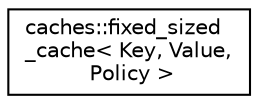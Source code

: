 digraph "Graphical Class Hierarchy"
{
 // LATEX_PDF_SIZE
  edge [fontname="Helvetica",fontsize="10",labelfontname="Helvetica",labelfontsize="10"];
  node [fontname="Helvetica",fontsize="10",shape=record];
  rankdir="LR";
  Node0 [label="caches::fixed_sized\l_cache\< Key, Value,\l Policy \>",height=0.2,width=0.4,color="black", fillcolor="white", style="filled",URL="$classcaches_1_1fixed__sized__cache.html",tooltip="Fixed sized cache that can be used with different policy types (e.g. LRU, FIFO, LFU)"];
}
